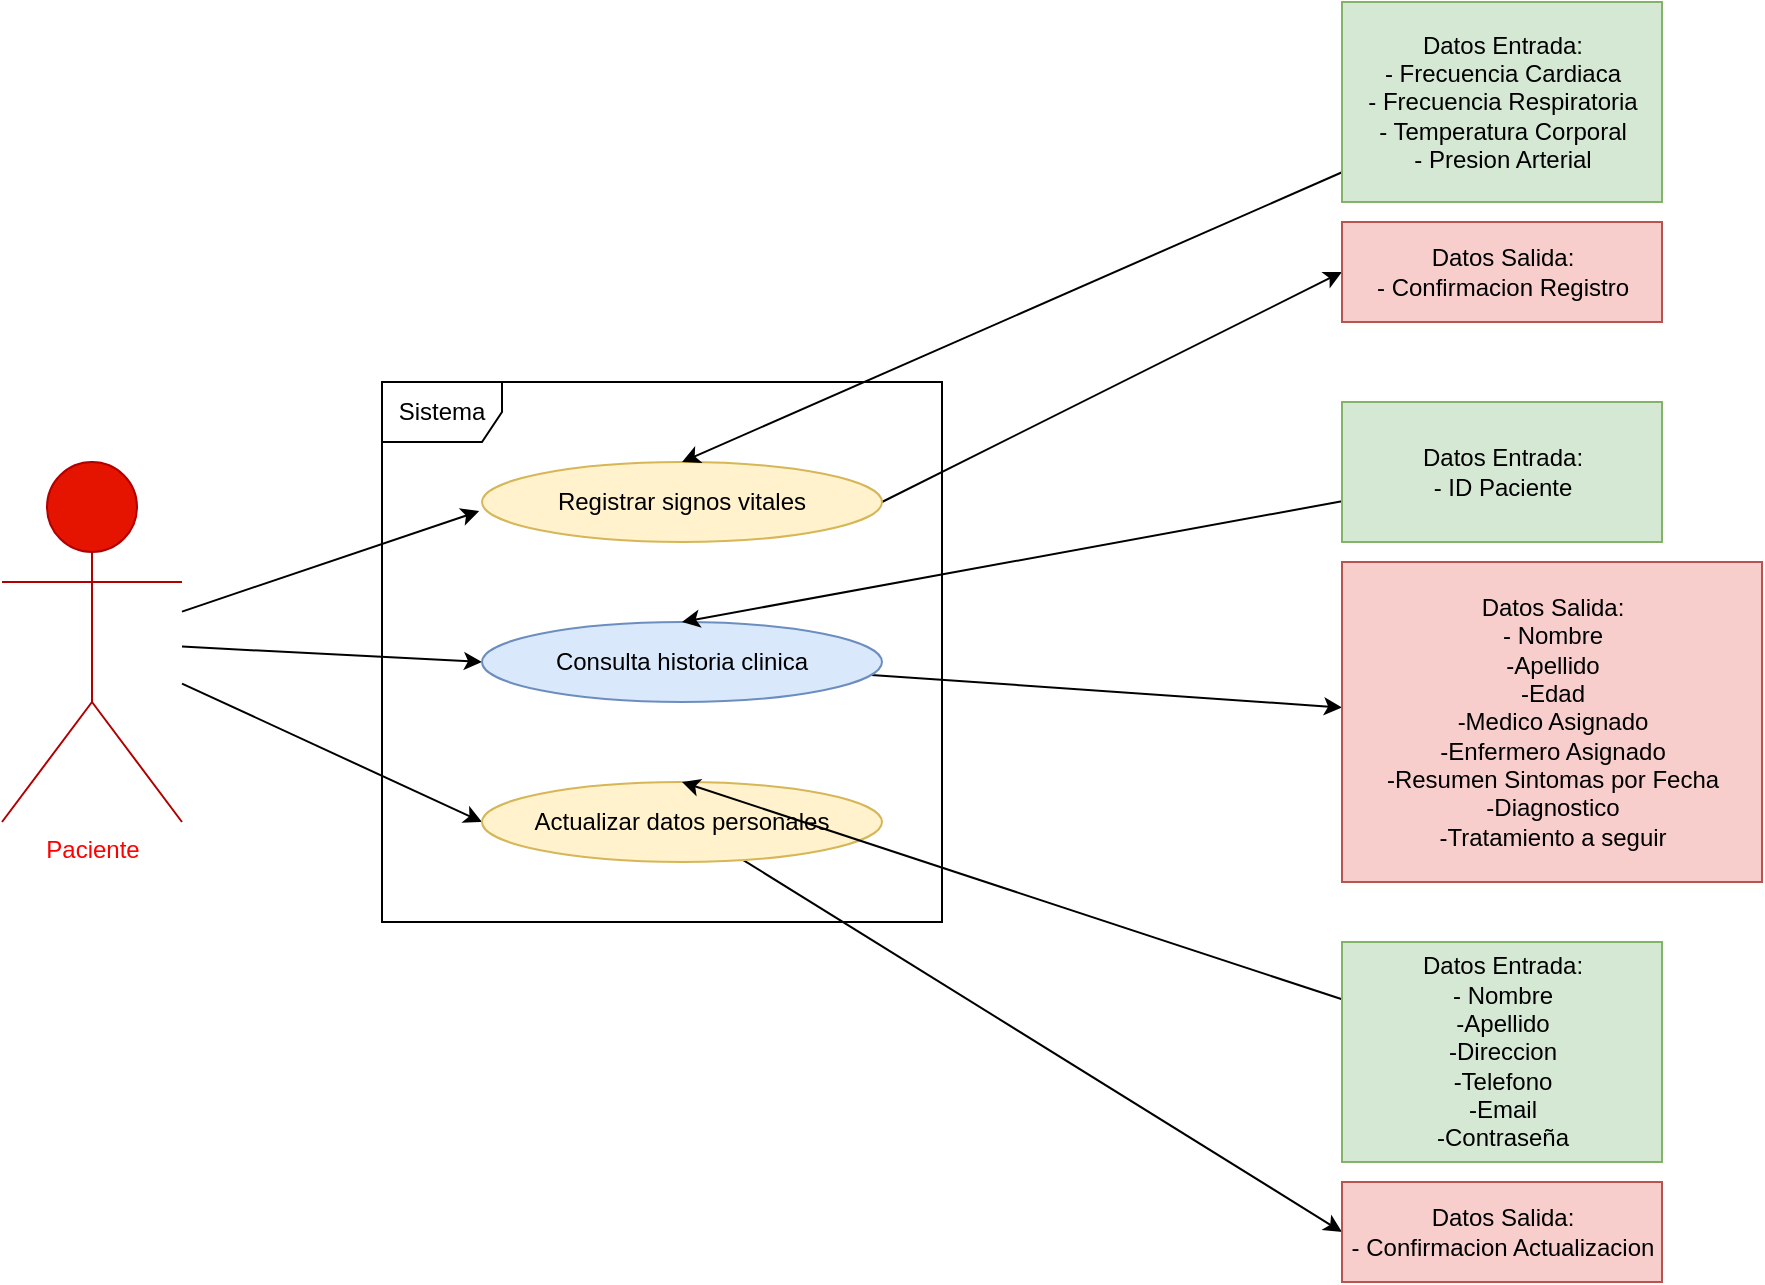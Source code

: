<mxfile version="20.2.7" type="github">
  <diagram id="egTlvu28jpOTDEv3fnPV" name="Page-1">
    <mxGraphModel dx="1203" dy="1808" grid="1" gridSize="10" guides="1" tooltips="1" connect="1" arrows="1" fold="1" page="1" pageScale="1" pageWidth="850" pageHeight="1100" math="0" shadow="0">
      <root>
        <mxCell id="0" />
        <mxCell id="1" parent="0" />
        <mxCell id="lqsnWIF8sEhZWvRPbTXn-1" value="Sistema" style="shape=umlFrame;whiteSpace=wrap;html=1;" parent="1" vertex="1">
          <mxGeometry x="520" y="150" width="280" height="270" as="geometry" />
        </mxCell>
        <mxCell id="lqsnWIF8sEhZWvRPbTXn-2" style="rounded=0;orthogonalLoop=1;jettySize=auto;html=1;entryX=-0.007;entryY=0.614;entryDx=0;entryDy=0;entryPerimeter=0;" parent="1" source="lqsnWIF8sEhZWvRPbTXn-10" target="lqsnWIF8sEhZWvRPbTXn-12" edge="1">
          <mxGeometry relative="1" as="geometry" />
        </mxCell>
        <mxCell id="lqsnWIF8sEhZWvRPbTXn-3" style="rounded=0;orthogonalLoop=1;jettySize=auto;html=1;entryX=0;entryY=0.5;entryDx=0;entryDy=0;" parent="1" source="lqsnWIF8sEhZWvRPbTXn-10" target="lqsnWIF8sEhZWvRPbTXn-14" edge="1">
          <mxGeometry relative="1" as="geometry" />
        </mxCell>
        <mxCell id="lqsnWIF8sEhZWvRPbTXn-4" style="rounded=0;orthogonalLoop=1;jettySize=auto;html=1;entryX=0;entryY=0.5;entryDx=0;entryDy=0;" parent="1" source="lqsnWIF8sEhZWvRPbTXn-10" target="lqsnWIF8sEhZWvRPbTXn-16" edge="1">
          <mxGeometry relative="1" as="geometry" />
        </mxCell>
        <mxCell id="lqsnWIF8sEhZWvRPbTXn-5" style="orthogonalLoop=1;jettySize=auto;html=1;strokeColor=none;" parent="1" source="lqsnWIF8sEhZWvRPbTXn-10" edge="1">
          <mxGeometry relative="1" as="geometry">
            <mxPoint x="570" y="450" as="targetPoint" />
          </mxGeometry>
        </mxCell>
        <mxCell id="lqsnWIF8sEhZWvRPbTXn-10" value="Paciente&lt;br&gt;" style="shape=umlActor;verticalLabelPosition=bottom;verticalAlign=top;html=1;fillColor=#e51400;fontColor=#FF0000;strokeColor=#B20000;" parent="1" vertex="1">
          <mxGeometry x="330" y="190" width="90" height="180" as="geometry" />
        </mxCell>
        <mxCell id="lqsnWIF8sEhZWvRPbTXn-11" style="edgeStyle=none;rounded=0;orthogonalLoop=1;jettySize=auto;html=1;entryX=0;entryY=0.5;entryDx=0;entryDy=0;exitX=1;exitY=0.5;exitDx=0;exitDy=0;" parent="1" source="lqsnWIF8sEhZWvRPbTXn-12" target="lqsnWIF8sEhZWvRPbTXn-39" edge="1">
          <mxGeometry relative="1" as="geometry" />
        </mxCell>
        <mxCell id="lqsnWIF8sEhZWvRPbTXn-12" value="Registrar signos vitales" style="ellipse;whiteSpace=wrap;html=1;fillColor=#fff2cc;strokeColor=#d6b656;" parent="1" vertex="1">
          <mxGeometry x="570" y="190" width="200" height="40" as="geometry" />
        </mxCell>
        <mxCell id="lqsnWIF8sEhZWvRPbTXn-13" style="edgeStyle=none;rounded=0;orthogonalLoop=1;jettySize=auto;html=1;" parent="1" source="lqsnWIF8sEhZWvRPbTXn-14" target="lqsnWIF8sEhZWvRPbTXn-40" edge="1">
          <mxGeometry relative="1" as="geometry" />
        </mxCell>
        <mxCell id="lqsnWIF8sEhZWvRPbTXn-14" value="Consulta historia clinica" style="ellipse;whiteSpace=wrap;html=1;fillColor=#dae8fc;strokeColor=#6c8ebf;" parent="1" vertex="1">
          <mxGeometry x="570" y="270" width="200" height="40" as="geometry" />
        </mxCell>
        <mxCell id="lqsnWIF8sEhZWvRPbTXn-15" style="edgeStyle=none;rounded=0;orthogonalLoop=1;jettySize=auto;html=1;entryX=0;entryY=0.5;entryDx=0;entryDy=0;" parent="1" source="lqsnWIF8sEhZWvRPbTXn-16" target="lqsnWIF8sEhZWvRPbTXn-41" edge="1">
          <mxGeometry relative="1" as="geometry" />
        </mxCell>
        <mxCell id="lqsnWIF8sEhZWvRPbTXn-16" value="Actualizar datos personales" style="ellipse;whiteSpace=wrap;html=1;fillColor=#fff2cc;strokeColor=#d6b656;" parent="1" vertex="1">
          <mxGeometry x="570" y="350" width="200" height="40" as="geometry" />
        </mxCell>
        <mxCell id="lqsnWIF8sEhZWvRPbTXn-25" style="edgeStyle=none;rounded=0;orthogonalLoop=1;jettySize=auto;html=1;entryX=0.5;entryY=0;entryDx=0;entryDy=0;" parent="1" source="lqsnWIF8sEhZWvRPbTXn-26" target="lqsnWIF8sEhZWvRPbTXn-12" edge="1">
          <mxGeometry relative="1" as="geometry" />
        </mxCell>
        <mxCell id="lqsnWIF8sEhZWvRPbTXn-26" value="Datos Entrada:&lt;br&gt;- Frecuencia Cardiaca&lt;br&gt;- Frecuencia Respiratoria&lt;br&gt;- Temperatura Corporal&lt;br&gt;- Presion Arterial" style="html=1;fillColor=#d5e8d4;strokeColor=#82b366;" parent="1" vertex="1">
          <mxGeometry x="1000" y="-40" width="160" height="100" as="geometry" />
        </mxCell>
        <mxCell id="lqsnWIF8sEhZWvRPbTXn-27" style="edgeStyle=none;rounded=0;orthogonalLoop=1;jettySize=auto;html=1;entryX=0.5;entryY=0;entryDx=0;entryDy=0;" parent="1" source="lqsnWIF8sEhZWvRPbTXn-28" target="lqsnWIF8sEhZWvRPbTXn-14" edge="1">
          <mxGeometry relative="1" as="geometry" />
        </mxCell>
        <mxCell id="lqsnWIF8sEhZWvRPbTXn-28" value="Datos Entrada:&lt;br&gt;- ID Paciente" style="html=1;fillColor=#d5e8d4;strokeColor=#82b366;" parent="1" vertex="1">
          <mxGeometry x="1000" y="160" width="160" height="70" as="geometry" />
        </mxCell>
        <mxCell id="lqsnWIF8sEhZWvRPbTXn-29" style="edgeStyle=none;rounded=0;orthogonalLoop=1;jettySize=auto;html=1;entryX=0.5;entryY=0;entryDx=0;entryDy=0;" parent="1" source="lqsnWIF8sEhZWvRPbTXn-30" target="lqsnWIF8sEhZWvRPbTXn-16" edge="1">
          <mxGeometry relative="1" as="geometry" />
        </mxCell>
        <mxCell id="lqsnWIF8sEhZWvRPbTXn-30" value="Datos Entrada:&lt;br&gt;- Nombre&lt;br&gt;-Apellido&lt;br&gt;-Direccion&lt;br&gt;-Telefono&lt;br&gt;-Email&lt;br&gt;-Contraseña" style="html=1;fillColor=#d5e8d4;strokeColor=#82b366;" parent="1" vertex="1">
          <mxGeometry x="1000" y="430" width="160" height="110" as="geometry" />
        </mxCell>
        <mxCell id="lqsnWIF8sEhZWvRPbTXn-39" value="Datos Salida:&lt;br&gt;- Confirmacion Registro" style="html=1;fillColor=#f8cecc;strokeColor=#b85450;" parent="1" vertex="1">
          <mxGeometry x="1000" y="70" width="160" height="50" as="geometry" />
        </mxCell>
        <mxCell id="lqsnWIF8sEhZWvRPbTXn-40" value="Datos Salida:&lt;br&gt;- Nombre&lt;br&gt;-Apellido&lt;br&gt;-Edad&lt;br&gt;-Medico Asignado&lt;br&gt;-Enfermero Asignado&lt;br&gt;-Resumen Sintomas por Fecha&lt;br&gt;-Diagnostico&lt;br&gt;-Tratamiento a seguir" style="html=1;fillColor=#f8cecc;strokeColor=#b85450;" parent="1" vertex="1">
          <mxGeometry x="1000" y="240" width="210" height="160" as="geometry" />
        </mxCell>
        <mxCell id="lqsnWIF8sEhZWvRPbTXn-41" value="Datos Salida:&lt;br&gt;- Confirmacion Actualizacion" style="html=1;fillColor=#f8cecc;strokeColor=#b85450;" parent="1" vertex="1">
          <mxGeometry x="1000" y="550" width="160" height="50" as="geometry" />
        </mxCell>
      </root>
    </mxGraphModel>
  </diagram>
</mxfile>
